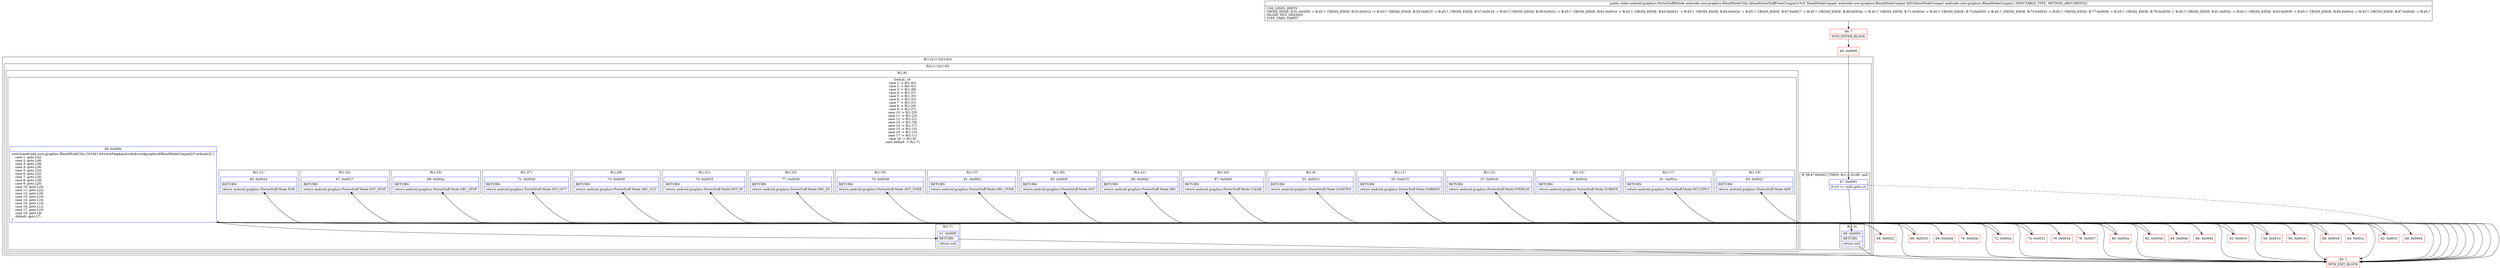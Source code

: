 digraph "CFG forandroidx.core.graphics.BlendModeUtils.obtainPorterDuffFromCompat(Landroidx\/core\/graphics\/BlendModeCompat;)Landroid\/graphics\/PorterDuff$Mode;" {
subgraph cluster_Region_444505377 {
label = "R(1:(2:(1:3)|(1:6)))";
node [shape=record,color=blue];
subgraph cluster_Region_119335772 {
label = "R(2:(1:3)|(1:6))";
node [shape=record,color=blue];
subgraph cluster_IfRegion_1832839732 {
label = "IF [B:47:0x0001] THEN: R(1:3) ELSE: null";
node [shape=record,color=blue];
Node_47 [shape=record,label="{47\:\ 0x0001|if (r3 == null) goto L3\l}"];
subgraph cluster_Region_1337428752 {
label = "R(1:3)";
node [shape=record,color=blue];
Node_48 [shape=record,label="{48\:\ 0x0003|RETURN\l|return null\l}"];
}
}
subgraph cluster_Region_567185490 {
label = "R(1:6)";
node [shape=record,color=blue];
subgraph cluster_SwitchRegion_1105779004 {
label = "Switch: 19
 case 1 -> R(1:43)
 case 2 -> R(1:41)
 case 3 -> R(1:39)
 case 4 -> R(1:37)
 case 5 -> R(1:35)
 case 6 -> R(1:33)
 case 7 -> R(1:31)
 case 8 -> R(1:29)
 case 9 -> R(1:27)
 case 10 -> R(1:25)
 case 11 -> R(1:23)
 case 12 -> R(1:21)
 case 13 -> R(1:19)
 case 14 -> R(1:17)
 case 15 -> R(1:15)
 case 16 -> R(1:13)
 case 17 -> R(1:11)
 case 18 -> R(1:9)
 case default -> R(1:7)";
node [shape=record,color=blue];
Node_50 [shape=record,label="{50\:\ 0x000c|switch(androidx.core.graphics.BlendModeUtils.C01941.$SwitchMap$androidx$core$graphics$BlendModeCompat[r3.ordinal()]) \{\l    case 1: goto L42;\l    case 2: goto L40;\l    case 3: goto L38;\l    case 4: goto L36;\l    case 5: goto L34;\l    case 6: goto L32;\l    case 7: goto L30;\l    case 8: goto L28;\l    case 9: goto L26;\l    case 10: goto L24;\l    case 11: goto L22;\l    case 12: goto L20;\l    case 13: goto L18;\l    case 14: goto L16;\l    case 15: goto L14;\l    case 16: goto L12;\l    case 17: goto L10;\l    case 18: goto L8;\l    default: goto L7;\l\}\l}"];
subgraph cluster_Region_1537078399 {
label = "R(1:43)";
node [shape=record,color=blue];
Node_87 [shape=record,label="{87\:\ 0x0045|RETURN\l|return android.graphics.PorterDuff.Mode.CLEAR\l}"];
}
subgraph cluster_Region_671161111 {
label = "R(1:41)";
node [shape=record,color=blue];
Node_85 [shape=record,label="{85\:\ 0x0042|RETURN\l|return android.graphics.PorterDuff.Mode.SRC\l}"];
}
subgraph cluster_Region_2098745925 {
label = "R(1:39)";
node [shape=record,color=blue];
Node_83 [shape=record,label="{83\:\ 0x003f|RETURN\l|return android.graphics.PorterDuff.Mode.DST\l}"];
}
subgraph cluster_Region_2050901475 {
label = "R(1:37)";
node [shape=record,color=blue];
Node_81 [shape=record,label="{81\:\ 0x003c|RETURN\l|return android.graphics.PorterDuff.Mode.SRC_OVER\l}"];
}
subgraph cluster_Region_1320450263 {
label = "R(1:35)";
node [shape=record,color=blue];
Node_79 [shape=record,label="{79\:\ 0x0039|RETURN\l|return android.graphics.PorterDuff.Mode.DST_OVER\l}"];
}
subgraph cluster_Region_1850547125 {
label = "R(1:33)";
node [shape=record,color=blue];
Node_77 [shape=record,label="{77\:\ 0x0036|RETURN\l|return android.graphics.PorterDuff.Mode.SRC_IN\l}"];
}
subgraph cluster_Region_1366881859 {
label = "R(1:31)";
node [shape=record,color=blue];
Node_75 [shape=record,label="{75\:\ 0x0033|RETURN\l|return android.graphics.PorterDuff.Mode.DST_IN\l}"];
}
subgraph cluster_Region_1507963090 {
label = "R(1:29)";
node [shape=record,color=blue];
Node_73 [shape=record,label="{73\:\ 0x0030|RETURN\l|return android.graphics.PorterDuff.Mode.SRC_OUT\l}"];
}
subgraph cluster_Region_889068025 {
label = "R(1:27)";
node [shape=record,color=blue];
Node_71 [shape=record,label="{71\:\ 0x002d|RETURN\l|return android.graphics.PorterDuff.Mode.DST_OUT\l}"];
}
subgraph cluster_Region_854076512 {
label = "R(1:25)";
node [shape=record,color=blue];
Node_69 [shape=record,label="{69\:\ 0x002a|RETURN\l|return android.graphics.PorterDuff.Mode.SRC_ATOP\l}"];
}
subgraph cluster_Region_615779984 {
label = "R(1:23)";
node [shape=record,color=blue];
Node_67 [shape=record,label="{67\:\ 0x0027|RETURN\l|return android.graphics.PorterDuff.Mode.DST_ATOP\l}"];
}
subgraph cluster_Region_1879530996 {
label = "R(1:21)";
node [shape=record,color=blue];
Node_65 [shape=record,label="{65\:\ 0x0024|RETURN\l|return android.graphics.PorterDuff.Mode.XOR\l}"];
}
subgraph cluster_Region_879932380 {
label = "R(1:19)";
node [shape=record,color=blue];
Node_63 [shape=record,label="{63\:\ 0x0021|RETURN\l|return android.graphics.PorterDuff.Mode.ADD\l}"];
}
subgraph cluster_Region_1200230942 {
label = "R(1:17)";
node [shape=record,color=blue];
Node_61 [shape=record,label="{61\:\ 0x001e|RETURN\l|return android.graphics.PorterDuff.Mode.MULTIPLY\l}"];
}
subgraph cluster_Region_1129207025 {
label = "R(1:15)";
node [shape=record,color=blue];
Node_59 [shape=record,label="{59\:\ 0x001b|RETURN\l|return android.graphics.PorterDuff.Mode.SCREEN\l}"];
}
subgraph cluster_Region_166480273 {
label = "R(1:13)";
node [shape=record,color=blue];
Node_57 [shape=record,label="{57\:\ 0x0018|RETURN\l|return android.graphics.PorterDuff.Mode.OVERLAY\l}"];
}
subgraph cluster_Region_681703203 {
label = "R(1:11)";
node [shape=record,color=blue];
Node_55 [shape=record,label="{55\:\ 0x0015|RETURN\l|return android.graphics.PorterDuff.Mode.DARKEN\l}"];
}
subgraph cluster_Region_1068243659 {
label = "R(1:9)";
node [shape=record,color=blue];
Node_53 [shape=record,label="{53\:\ 0x0012|RETURN\l|return android.graphics.PorterDuff.Mode.LIGHTEN\l}"];
}
subgraph cluster_Region_242497555 {
label = "R(1:7)";
node [shape=record,color=blue];
Node_51 [shape=record,label="{51\:\ 0x000f|RETURN\l|return null\l}"];
}
}
}
}
}
Node_44 [shape=record,color=red,label="{44\:\ ?|MTH_ENTER_BLOCK\l}"];
Node_46 [shape=record,color=red,label="{46\:\ 0x0000}"];
Node_45 [shape=record,color=red,label="{45\:\ ?|MTH_EXIT_BLOCK\l}"];
Node_49 [shape=record,color=red,label="{49\:\ 0x0004}"];
Node_52 [shape=record,color=red,label="{52\:\ 0x0010}"];
Node_54 [shape=record,color=red,label="{54\:\ 0x0013}"];
Node_56 [shape=record,color=red,label="{56\:\ 0x0016}"];
Node_58 [shape=record,color=red,label="{58\:\ 0x0019}"];
Node_60 [shape=record,color=red,label="{60\:\ 0x001c}"];
Node_62 [shape=record,color=red,label="{62\:\ 0x001f}"];
Node_64 [shape=record,color=red,label="{64\:\ 0x0022}"];
Node_66 [shape=record,color=red,label="{66\:\ 0x0025}"];
Node_68 [shape=record,color=red,label="{68\:\ 0x0028}"];
Node_70 [shape=record,color=red,label="{70\:\ 0x002b}"];
Node_72 [shape=record,color=red,label="{72\:\ 0x002e}"];
Node_74 [shape=record,color=red,label="{74\:\ 0x0031}"];
Node_76 [shape=record,color=red,label="{76\:\ 0x0034}"];
Node_78 [shape=record,color=red,label="{78\:\ 0x0037}"];
Node_80 [shape=record,color=red,label="{80\:\ 0x003a}"];
Node_82 [shape=record,color=red,label="{82\:\ 0x003d}"];
Node_84 [shape=record,color=red,label="{84\:\ 0x0040}"];
Node_86 [shape=record,color=red,label="{86\:\ 0x0043}"];
MethodNode[shape=record,label="{public static android.graphics.PorterDuff$Mode androidx.core.graphics.BlendModeUtils.obtainPorterDuffFromCompat((r3v0 'blendModeCompat' androidx.core.graphics.BlendModeCompat A[D('blendModeCompat' androidx.core.graphics.BlendModeCompat), IMMUTABLE_TYPE, METHOD_ARGUMENT]))  | USE_LINES_HINTS\lCROSS_EDGE: B:51:0x000f \-\> B:45:?, CROSS_EDGE: B:53:0x0012 \-\> B:45:?, CROSS_EDGE: B:55:0x0015 \-\> B:45:?, CROSS_EDGE: B:57:0x0018 \-\> B:45:?, CROSS_EDGE: B:59:0x001b \-\> B:45:?, CROSS_EDGE: B:61:0x001e \-\> B:45:?, CROSS_EDGE: B:63:0x0021 \-\> B:45:?, CROSS_EDGE: B:65:0x0024 \-\> B:45:?, CROSS_EDGE: B:67:0x0027 \-\> B:45:?, CROSS_EDGE: B:69:0x002a \-\> B:45:?, CROSS_EDGE: B:71:0x002d \-\> B:45:?, CROSS_EDGE: B:73:0x0030 \-\> B:45:?, CROSS_EDGE: B:75:0x0033 \-\> B:45:?, CROSS_EDGE: B:77:0x0036 \-\> B:45:?, CROSS_EDGE: B:79:0x0039 \-\> B:45:?, CROSS_EDGE: B:81:0x003c \-\> B:45:?, CROSS_EDGE: B:83:0x003f \-\> B:45:?, CROSS_EDGE: B:85:0x0042 \-\> B:45:?, CROSS_EDGE: B:87:0x0045 \-\> B:45:?\lINLINE_NOT_NEEDED\lTYPE_VARS: EMPTY\l}"];
MethodNode -> Node_44;Node_47 -> Node_48;
Node_47 -> Node_49[style=dashed];
Node_48 -> Node_45;
Node_50 -> Node_51;
Node_50 -> Node_52;
Node_50 -> Node_54;
Node_50 -> Node_56;
Node_50 -> Node_58;
Node_50 -> Node_60;
Node_50 -> Node_62;
Node_50 -> Node_64;
Node_50 -> Node_66;
Node_50 -> Node_68;
Node_50 -> Node_70;
Node_50 -> Node_72;
Node_50 -> Node_74;
Node_50 -> Node_76;
Node_50 -> Node_78;
Node_50 -> Node_80;
Node_50 -> Node_82;
Node_50 -> Node_84;
Node_50 -> Node_86;
Node_87 -> Node_45;
Node_85 -> Node_45;
Node_83 -> Node_45;
Node_81 -> Node_45;
Node_79 -> Node_45;
Node_77 -> Node_45;
Node_75 -> Node_45;
Node_73 -> Node_45;
Node_71 -> Node_45;
Node_69 -> Node_45;
Node_67 -> Node_45;
Node_65 -> Node_45;
Node_63 -> Node_45;
Node_61 -> Node_45;
Node_59 -> Node_45;
Node_57 -> Node_45;
Node_55 -> Node_45;
Node_53 -> Node_45;
Node_51 -> Node_45;
Node_44 -> Node_46;
Node_46 -> Node_47;
Node_49 -> Node_50;
Node_52 -> Node_53;
Node_54 -> Node_55;
Node_56 -> Node_57;
Node_58 -> Node_59;
Node_60 -> Node_61;
Node_62 -> Node_63;
Node_64 -> Node_65;
Node_66 -> Node_67;
Node_68 -> Node_69;
Node_70 -> Node_71;
Node_72 -> Node_73;
Node_74 -> Node_75;
Node_76 -> Node_77;
Node_78 -> Node_79;
Node_80 -> Node_81;
Node_82 -> Node_83;
Node_84 -> Node_85;
Node_86 -> Node_87;
}

